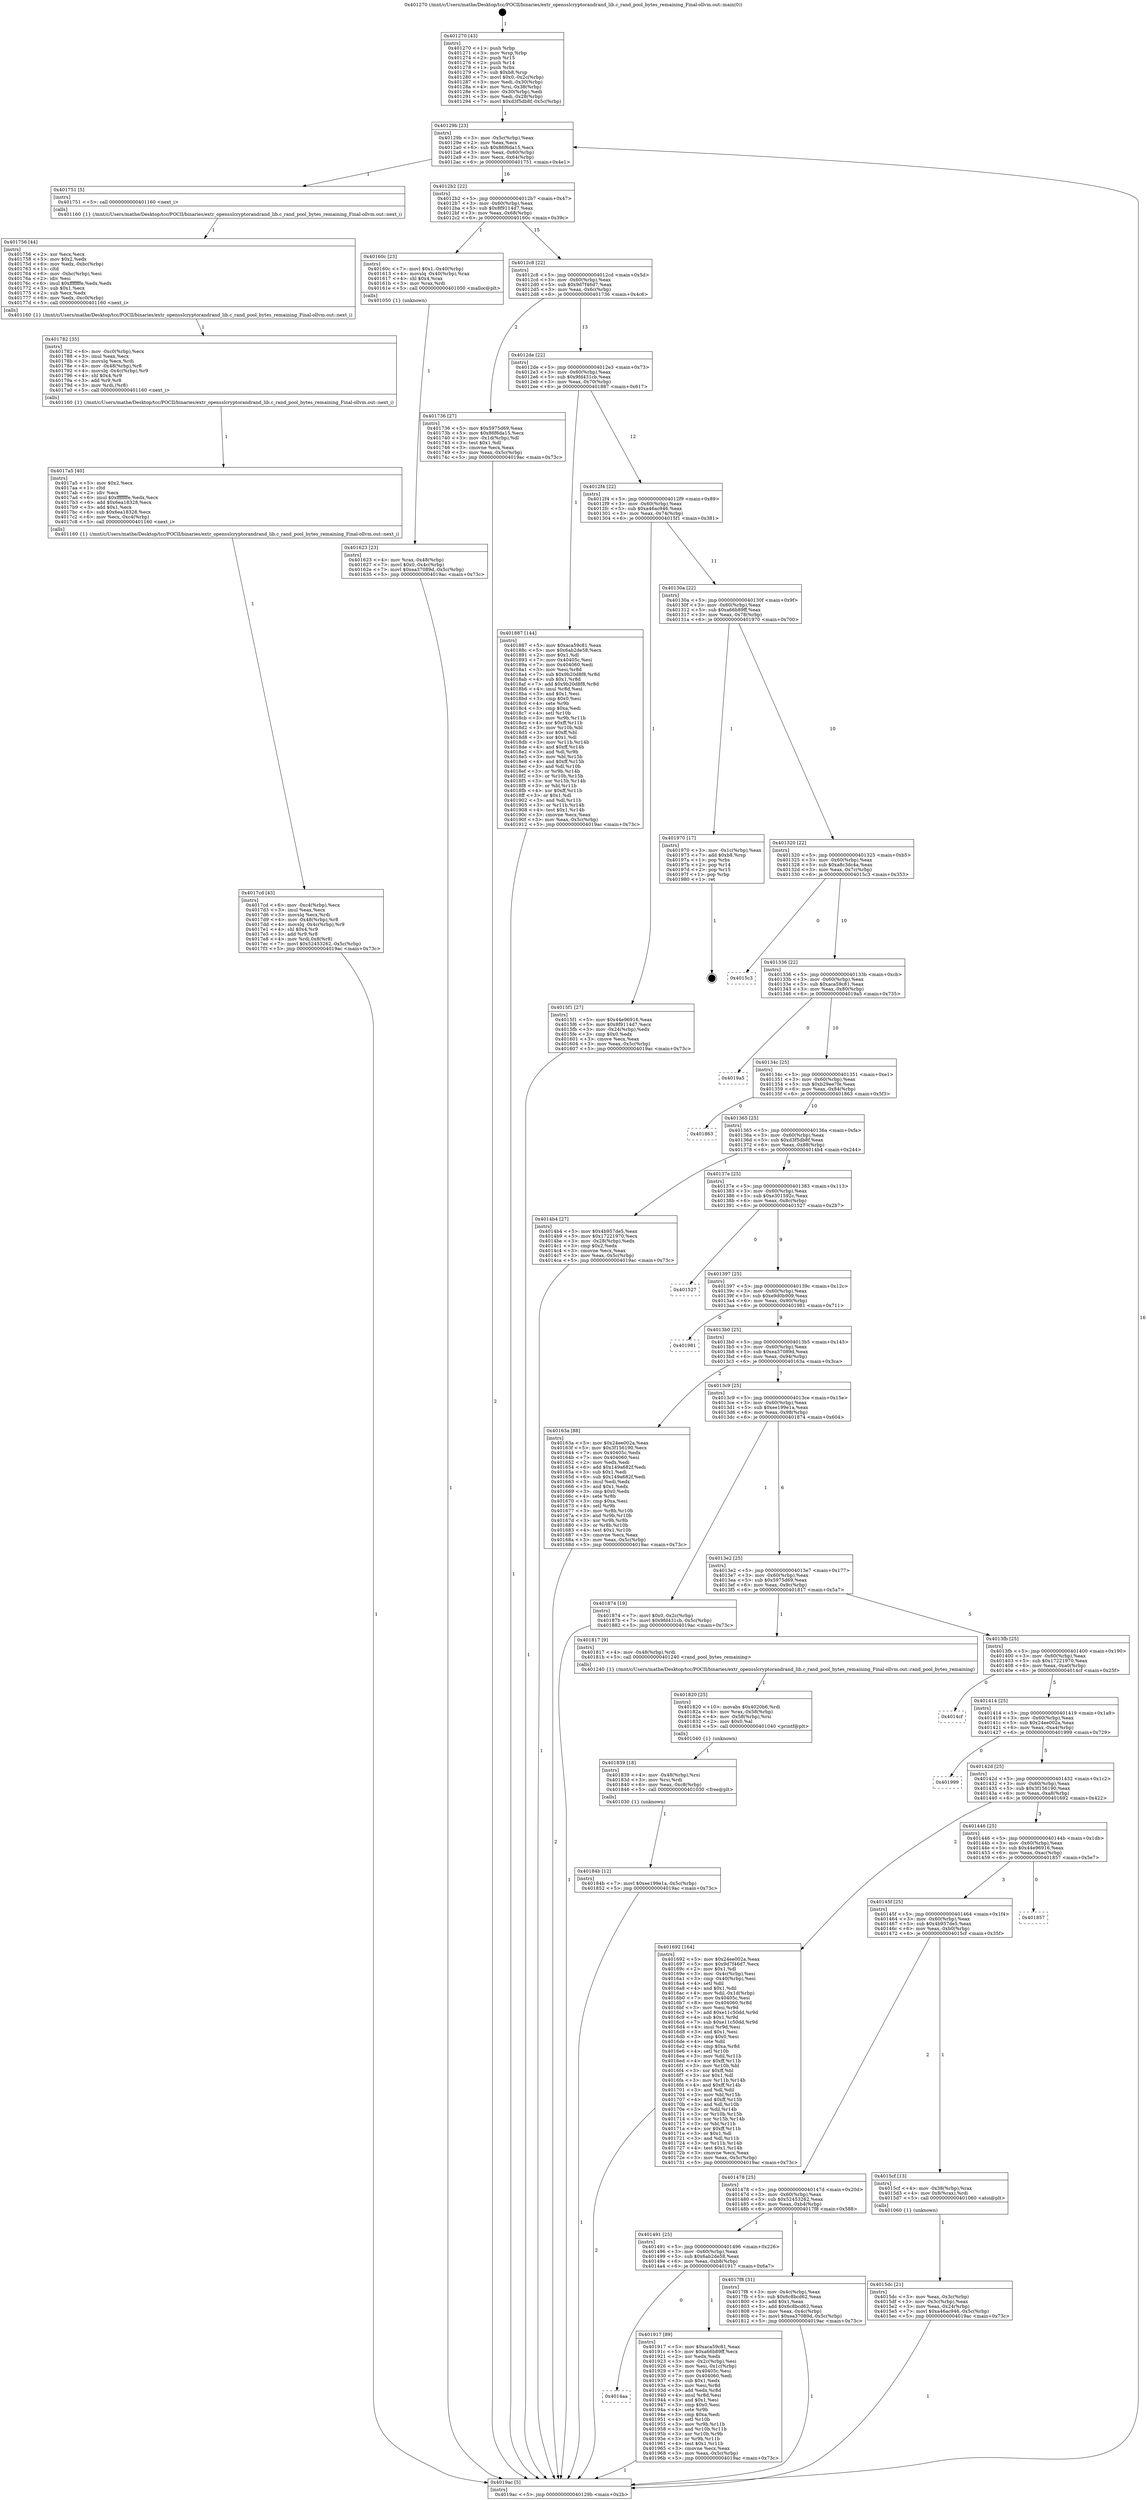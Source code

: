 digraph "0x401270" {
  label = "0x401270 (/mnt/c/Users/mathe/Desktop/tcc/POCII/binaries/extr_opensslcryptorandrand_lib.c_rand_pool_bytes_remaining_Final-ollvm.out::main(0))"
  labelloc = "t"
  node[shape=record]

  Entry [label="",width=0.3,height=0.3,shape=circle,fillcolor=black,style=filled]
  "0x40129b" [label="{
     0x40129b [23]\l
     | [instrs]\l
     &nbsp;&nbsp;0x40129b \<+3\>: mov -0x5c(%rbp),%eax\l
     &nbsp;&nbsp;0x40129e \<+2\>: mov %eax,%ecx\l
     &nbsp;&nbsp;0x4012a0 \<+6\>: sub $0x86f6da15,%ecx\l
     &nbsp;&nbsp;0x4012a6 \<+3\>: mov %eax,-0x60(%rbp)\l
     &nbsp;&nbsp;0x4012a9 \<+3\>: mov %ecx,-0x64(%rbp)\l
     &nbsp;&nbsp;0x4012ac \<+6\>: je 0000000000401751 \<main+0x4e1\>\l
  }"]
  "0x401751" [label="{
     0x401751 [5]\l
     | [instrs]\l
     &nbsp;&nbsp;0x401751 \<+5\>: call 0000000000401160 \<next_i\>\l
     | [calls]\l
     &nbsp;&nbsp;0x401160 \{1\} (/mnt/c/Users/mathe/Desktop/tcc/POCII/binaries/extr_opensslcryptorandrand_lib.c_rand_pool_bytes_remaining_Final-ollvm.out::next_i)\l
  }"]
  "0x4012b2" [label="{
     0x4012b2 [22]\l
     | [instrs]\l
     &nbsp;&nbsp;0x4012b2 \<+5\>: jmp 00000000004012b7 \<main+0x47\>\l
     &nbsp;&nbsp;0x4012b7 \<+3\>: mov -0x60(%rbp),%eax\l
     &nbsp;&nbsp;0x4012ba \<+5\>: sub $0x8f9114d7,%eax\l
     &nbsp;&nbsp;0x4012bf \<+3\>: mov %eax,-0x68(%rbp)\l
     &nbsp;&nbsp;0x4012c2 \<+6\>: je 000000000040160c \<main+0x39c\>\l
  }"]
  Exit [label="",width=0.3,height=0.3,shape=circle,fillcolor=black,style=filled,peripheries=2]
  "0x40160c" [label="{
     0x40160c [23]\l
     | [instrs]\l
     &nbsp;&nbsp;0x40160c \<+7\>: movl $0x1,-0x40(%rbp)\l
     &nbsp;&nbsp;0x401613 \<+4\>: movslq -0x40(%rbp),%rax\l
     &nbsp;&nbsp;0x401617 \<+4\>: shl $0x4,%rax\l
     &nbsp;&nbsp;0x40161b \<+3\>: mov %rax,%rdi\l
     &nbsp;&nbsp;0x40161e \<+5\>: call 0000000000401050 \<malloc@plt\>\l
     | [calls]\l
     &nbsp;&nbsp;0x401050 \{1\} (unknown)\l
  }"]
  "0x4012c8" [label="{
     0x4012c8 [22]\l
     | [instrs]\l
     &nbsp;&nbsp;0x4012c8 \<+5\>: jmp 00000000004012cd \<main+0x5d\>\l
     &nbsp;&nbsp;0x4012cd \<+3\>: mov -0x60(%rbp),%eax\l
     &nbsp;&nbsp;0x4012d0 \<+5\>: sub $0x9d7f46d7,%eax\l
     &nbsp;&nbsp;0x4012d5 \<+3\>: mov %eax,-0x6c(%rbp)\l
     &nbsp;&nbsp;0x4012d8 \<+6\>: je 0000000000401736 \<main+0x4c6\>\l
  }"]
  "0x4014aa" [label="{
     0x4014aa\l
  }", style=dashed]
  "0x401736" [label="{
     0x401736 [27]\l
     | [instrs]\l
     &nbsp;&nbsp;0x401736 \<+5\>: mov $0x5975d69,%eax\l
     &nbsp;&nbsp;0x40173b \<+5\>: mov $0x86f6da15,%ecx\l
     &nbsp;&nbsp;0x401740 \<+3\>: mov -0x1d(%rbp),%dl\l
     &nbsp;&nbsp;0x401743 \<+3\>: test $0x1,%dl\l
     &nbsp;&nbsp;0x401746 \<+3\>: cmovne %ecx,%eax\l
     &nbsp;&nbsp;0x401749 \<+3\>: mov %eax,-0x5c(%rbp)\l
     &nbsp;&nbsp;0x40174c \<+5\>: jmp 00000000004019ac \<main+0x73c\>\l
  }"]
  "0x4012de" [label="{
     0x4012de [22]\l
     | [instrs]\l
     &nbsp;&nbsp;0x4012de \<+5\>: jmp 00000000004012e3 \<main+0x73\>\l
     &nbsp;&nbsp;0x4012e3 \<+3\>: mov -0x60(%rbp),%eax\l
     &nbsp;&nbsp;0x4012e6 \<+5\>: sub $0x9fd431cb,%eax\l
     &nbsp;&nbsp;0x4012eb \<+3\>: mov %eax,-0x70(%rbp)\l
     &nbsp;&nbsp;0x4012ee \<+6\>: je 0000000000401887 \<main+0x617\>\l
  }"]
  "0x401917" [label="{
     0x401917 [89]\l
     | [instrs]\l
     &nbsp;&nbsp;0x401917 \<+5\>: mov $0xaca59c81,%eax\l
     &nbsp;&nbsp;0x40191c \<+5\>: mov $0xa66b89ff,%ecx\l
     &nbsp;&nbsp;0x401921 \<+2\>: xor %edx,%edx\l
     &nbsp;&nbsp;0x401923 \<+3\>: mov -0x2c(%rbp),%esi\l
     &nbsp;&nbsp;0x401926 \<+3\>: mov %esi,-0x1c(%rbp)\l
     &nbsp;&nbsp;0x401929 \<+7\>: mov 0x40405c,%esi\l
     &nbsp;&nbsp;0x401930 \<+7\>: mov 0x404060,%edi\l
     &nbsp;&nbsp;0x401937 \<+3\>: sub $0x1,%edx\l
     &nbsp;&nbsp;0x40193a \<+3\>: mov %esi,%r8d\l
     &nbsp;&nbsp;0x40193d \<+3\>: add %edx,%r8d\l
     &nbsp;&nbsp;0x401940 \<+4\>: imul %r8d,%esi\l
     &nbsp;&nbsp;0x401944 \<+3\>: and $0x1,%esi\l
     &nbsp;&nbsp;0x401947 \<+3\>: cmp $0x0,%esi\l
     &nbsp;&nbsp;0x40194a \<+4\>: sete %r9b\l
     &nbsp;&nbsp;0x40194e \<+3\>: cmp $0xa,%edi\l
     &nbsp;&nbsp;0x401951 \<+4\>: setl %r10b\l
     &nbsp;&nbsp;0x401955 \<+3\>: mov %r9b,%r11b\l
     &nbsp;&nbsp;0x401958 \<+3\>: and %r10b,%r11b\l
     &nbsp;&nbsp;0x40195b \<+3\>: xor %r10b,%r9b\l
     &nbsp;&nbsp;0x40195e \<+3\>: or %r9b,%r11b\l
     &nbsp;&nbsp;0x401961 \<+4\>: test $0x1,%r11b\l
     &nbsp;&nbsp;0x401965 \<+3\>: cmovne %ecx,%eax\l
     &nbsp;&nbsp;0x401968 \<+3\>: mov %eax,-0x5c(%rbp)\l
     &nbsp;&nbsp;0x40196b \<+5\>: jmp 00000000004019ac \<main+0x73c\>\l
  }"]
  "0x401887" [label="{
     0x401887 [144]\l
     | [instrs]\l
     &nbsp;&nbsp;0x401887 \<+5\>: mov $0xaca59c81,%eax\l
     &nbsp;&nbsp;0x40188c \<+5\>: mov $0x6ab2de58,%ecx\l
     &nbsp;&nbsp;0x401891 \<+2\>: mov $0x1,%dl\l
     &nbsp;&nbsp;0x401893 \<+7\>: mov 0x40405c,%esi\l
     &nbsp;&nbsp;0x40189a \<+7\>: mov 0x404060,%edi\l
     &nbsp;&nbsp;0x4018a1 \<+3\>: mov %esi,%r8d\l
     &nbsp;&nbsp;0x4018a4 \<+7\>: sub $0x9b20d8f8,%r8d\l
     &nbsp;&nbsp;0x4018ab \<+4\>: sub $0x1,%r8d\l
     &nbsp;&nbsp;0x4018af \<+7\>: add $0x9b20d8f8,%r8d\l
     &nbsp;&nbsp;0x4018b6 \<+4\>: imul %r8d,%esi\l
     &nbsp;&nbsp;0x4018ba \<+3\>: and $0x1,%esi\l
     &nbsp;&nbsp;0x4018bd \<+3\>: cmp $0x0,%esi\l
     &nbsp;&nbsp;0x4018c0 \<+4\>: sete %r9b\l
     &nbsp;&nbsp;0x4018c4 \<+3\>: cmp $0xa,%edi\l
     &nbsp;&nbsp;0x4018c7 \<+4\>: setl %r10b\l
     &nbsp;&nbsp;0x4018cb \<+3\>: mov %r9b,%r11b\l
     &nbsp;&nbsp;0x4018ce \<+4\>: xor $0xff,%r11b\l
     &nbsp;&nbsp;0x4018d2 \<+3\>: mov %r10b,%bl\l
     &nbsp;&nbsp;0x4018d5 \<+3\>: xor $0xff,%bl\l
     &nbsp;&nbsp;0x4018d8 \<+3\>: xor $0x1,%dl\l
     &nbsp;&nbsp;0x4018db \<+3\>: mov %r11b,%r14b\l
     &nbsp;&nbsp;0x4018de \<+4\>: and $0xff,%r14b\l
     &nbsp;&nbsp;0x4018e2 \<+3\>: and %dl,%r9b\l
     &nbsp;&nbsp;0x4018e5 \<+3\>: mov %bl,%r15b\l
     &nbsp;&nbsp;0x4018e8 \<+4\>: and $0xff,%r15b\l
     &nbsp;&nbsp;0x4018ec \<+3\>: and %dl,%r10b\l
     &nbsp;&nbsp;0x4018ef \<+3\>: or %r9b,%r14b\l
     &nbsp;&nbsp;0x4018f2 \<+3\>: or %r10b,%r15b\l
     &nbsp;&nbsp;0x4018f5 \<+3\>: xor %r15b,%r14b\l
     &nbsp;&nbsp;0x4018f8 \<+3\>: or %bl,%r11b\l
     &nbsp;&nbsp;0x4018fb \<+4\>: xor $0xff,%r11b\l
     &nbsp;&nbsp;0x4018ff \<+3\>: or $0x1,%dl\l
     &nbsp;&nbsp;0x401902 \<+3\>: and %dl,%r11b\l
     &nbsp;&nbsp;0x401905 \<+3\>: or %r11b,%r14b\l
     &nbsp;&nbsp;0x401908 \<+4\>: test $0x1,%r14b\l
     &nbsp;&nbsp;0x40190c \<+3\>: cmovne %ecx,%eax\l
     &nbsp;&nbsp;0x40190f \<+3\>: mov %eax,-0x5c(%rbp)\l
     &nbsp;&nbsp;0x401912 \<+5\>: jmp 00000000004019ac \<main+0x73c\>\l
  }"]
  "0x4012f4" [label="{
     0x4012f4 [22]\l
     | [instrs]\l
     &nbsp;&nbsp;0x4012f4 \<+5\>: jmp 00000000004012f9 \<main+0x89\>\l
     &nbsp;&nbsp;0x4012f9 \<+3\>: mov -0x60(%rbp),%eax\l
     &nbsp;&nbsp;0x4012fc \<+5\>: sub $0xa46ac946,%eax\l
     &nbsp;&nbsp;0x401301 \<+3\>: mov %eax,-0x74(%rbp)\l
     &nbsp;&nbsp;0x401304 \<+6\>: je 00000000004015f1 \<main+0x381\>\l
  }"]
  "0x40184b" [label="{
     0x40184b [12]\l
     | [instrs]\l
     &nbsp;&nbsp;0x40184b \<+7\>: movl $0xee199e1a,-0x5c(%rbp)\l
     &nbsp;&nbsp;0x401852 \<+5\>: jmp 00000000004019ac \<main+0x73c\>\l
  }"]
  "0x4015f1" [label="{
     0x4015f1 [27]\l
     | [instrs]\l
     &nbsp;&nbsp;0x4015f1 \<+5\>: mov $0x44e96916,%eax\l
     &nbsp;&nbsp;0x4015f6 \<+5\>: mov $0x8f9114d7,%ecx\l
     &nbsp;&nbsp;0x4015fb \<+3\>: mov -0x24(%rbp),%edx\l
     &nbsp;&nbsp;0x4015fe \<+3\>: cmp $0x0,%edx\l
     &nbsp;&nbsp;0x401601 \<+3\>: cmove %ecx,%eax\l
     &nbsp;&nbsp;0x401604 \<+3\>: mov %eax,-0x5c(%rbp)\l
     &nbsp;&nbsp;0x401607 \<+5\>: jmp 00000000004019ac \<main+0x73c\>\l
  }"]
  "0x40130a" [label="{
     0x40130a [22]\l
     | [instrs]\l
     &nbsp;&nbsp;0x40130a \<+5\>: jmp 000000000040130f \<main+0x9f\>\l
     &nbsp;&nbsp;0x40130f \<+3\>: mov -0x60(%rbp),%eax\l
     &nbsp;&nbsp;0x401312 \<+5\>: sub $0xa66b89ff,%eax\l
     &nbsp;&nbsp;0x401317 \<+3\>: mov %eax,-0x78(%rbp)\l
     &nbsp;&nbsp;0x40131a \<+6\>: je 0000000000401970 \<main+0x700\>\l
  }"]
  "0x401839" [label="{
     0x401839 [18]\l
     | [instrs]\l
     &nbsp;&nbsp;0x401839 \<+4\>: mov -0x48(%rbp),%rsi\l
     &nbsp;&nbsp;0x40183d \<+3\>: mov %rsi,%rdi\l
     &nbsp;&nbsp;0x401840 \<+6\>: mov %eax,-0xc8(%rbp)\l
     &nbsp;&nbsp;0x401846 \<+5\>: call 0000000000401030 \<free@plt\>\l
     | [calls]\l
     &nbsp;&nbsp;0x401030 \{1\} (unknown)\l
  }"]
  "0x401970" [label="{
     0x401970 [17]\l
     | [instrs]\l
     &nbsp;&nbsp;0x401970 \<+3\>: mov -0x1c(%rbp),%eax\l
     &nbsp;&nbsp;0x401973 \<+7\>: add $0xb8,%rsp\l
     &nbsp;&nbsp;0x40197a \<+1\>: pop %rbx\l
     &nbsp;&nbsp;0x40197b \<+2\>: pop %r14\l
     &nbsp;&nbsp;0x40197d \<+2\>: pop %r15\l
     &nbsp;&nbsp;0x40197f \<+1\>: pop %rbp\l
     &nbsp;&nbsp;0x401980 \<+1\>: ret\l
  }"]
  "0x401320" [label="{
     0x401320 [22]\l
     | [instrs]\l
     &nbsp;&nbsp;0x401320 \<+5\>: jmp 0000000000401325 \<main+0xb5\>\l
     &nbsp;&nbsp;0x401325 \<+3\>: mov -0x60(%rbp),%eax\l
     &nbsp;&nbsp;0x401328 \<+5\>: sub $0xa8c3dc4a,%eax\l
     &nbsp;&nbsp;0x40132d \<+3\>: mov %eax,-0x7c(%rbp)\l
     &nbsp;&nbsp;0x401330 \<+6\>: je 00000000004015c3 \<main+0x353\>\l
  }"]
  "0x401820" [label="{
     0x401820 [25]\l
     | [instrs]\l
     &nbsp;&nbsp;0x401820 \<+10\>: movabs $0x4020b6,%rdi\l
     &nbsp;&nbsp;0x40182a \<+4\>: mov %rax,-0x58(%rbp)\l
     &nbsp;&nbsp;0x40182e \<+4\>: mov -0x58(%rbp),%rsi\l
     &nbsp;&nbsp;0x401832 \<+2\>: mov $0x0,%al\l
     &nbsp;&nbsp;0x401834 \<+5\>: call 0000000000401040 \<printf@plt\>\l
     | [calls]\l
     &nbsp;&nbsp;0x401040 \{1\} (unknown)\l
  }"]
  "0x4015c3" [label="{
     0x4015c3\l
  }", style=dashed]
  "0x401336" [label="{
     0x401336 [22]\l
     | [instrs]\l
     &nbsp;&nbsp;0x401336 \<+5\>: jmp 000000000040133b \<main+0xcb\>\l
     &nbsp;&nbsp;0x40133b \<+3\>: mov -0x60(%rbp),%eax\l
     &nbsp;&nbsp;0x40133e \<+5\>: sub $0xaca59c81,%eax\l
     &nbsp;&nbsp;0x401343 \<+3\>: mov %eax,-0x80(%rbp)\l
     &nbsp;&nbsp;0x401346 \<+6\>: je 00000000004019a5 \<main+0x735\>\l
  }"]
  "0x401491" [label="{
     0x401491 [25]\l
     | [instrs]\l
     &nbsp;&nbsp;0x401491 \<+5\>: jmp 0000000000401496 \<main+0x226\>\l
     &nbsp;&nbsp;0x401496 \<+3\>: mov -0x60(%rbp),%eax\l
     &nbsp;&nbsp;0x401499 \<+5\>: sub $0x6ab2de58,%eax\l
     &nbsp;&nbsp;0x40149e \<+6\>: mov %eax,-0xb8(%rbp)\l
     &nbsp;&nbsp;0x4014a4 \<+6\>: je 0000000000401917 \<main+0x6a7\>\l
  }"]
  "0x4019a5" [label="{
     0x4019a5\l
  }", style=dashed]
  "0x40134c" [label="{
     0x40134c [25]\l
     | [instrs]\l
     &nbsp;&nbsp;0x40134c \<+5\>: jmp 0000000000401351 \<main+0xe1\>\l
     &nbsp;&nbsp;0x401351 \<+3\>: mov -0x60(%rbp),%eax\l
     &nbsp;&nbsp;0x401354 \<+5\>: sub $0xb29ee7fe,%eax\l
     &nbsp;&nbsp;0x401359 \<+6\>: mov %eax,-0x84(%rbp)\l
     &nbsp;&nbsp;0x40135f \<+6\>: je 0000000000401863 \<main+0x5f3\>\l
  }"]
  "0x4017f8" [label="{
     0x4017f8 [31]\l
     | [instrs]\l
     &nbsp;&nbsp;0x4017f8 \<+3\>: mov -0x4c(%rbp),%eax\l
     &nbsp;&nbsp;0x4017fb \<+5\>: sub $0x6c8bcd62,%eax\l
     &nbsp;&nbsp;0x401800 \<+3\>: add $0x1,%eax\l
     &nbsp;&nbsp;0x401803 \<+5\>: add $0x6c8bcd62,%eax\l
     &nbsp;&nbsp;0x401808 \<+3\>: mov %eax,-0x4c(%rbp)\l
     &nbsp;&nbsp;0x40180b \<+7\>: movl $0xea37089d,-0x5c(%rbp)\l
     &nbsp;&nbsp;0x401812 \<+5\>: jmp 00000000004019ac \<main+0x73c\>\l
  }"]
  "0x401863" [label="{
     0x401863\l
  }", style=dashed]
  "0x401365" [label="{
     0x401365 [25]\l
     | [instrs]\l
     &nbsp;&nbsp;0x401365 \<+5\>: jmp 000000000040136a \<main+0xfa\>\l
     &nbsp;&nbsp;0x40136a \<+3\>: mov -0x60(%rbp),%eax\l
     &nbsp;&nbsp;0x40136d \<+5\>: sub $0xd3f5db8f,%eax\l
     &nbsp;&nbsp;0x401372 \<+6\>: mov %eax,-0x88(%rbp)\l
     &nbsp;&nbsp;0x401378 \<+6\>: je 00000000004014b4 \<main+0x244\>\l
  }"]
  "0x4017cd" [label="{
     0x4017cd [43]\l
     | [instrs]\l
     &nbsp;&nbsp;0x4017cd \<+6\>: mov -0xc4(%rbp),%ecx\l
     &nbsp;&nbsp;0x4017d3 \<+3\>: imul %eax,%ecx\l
     &nbsp;&nbsp;0x4017d6 \<+3\>: movslq %ecx,%rdi\l
     &nbsp;&nbsp;0x4017d9 \<+4\>: mov -0x48(%rbp),%r8\l
     &nbsp;&nbsp;0x4017dd \<+4\>: movslq -0x4c(%rbp),%r9\l
     &nbsp;&nbsp;0x4017e1 \<+4\>: shl $0x4,%r9\l
     &nbsp;&nbsp;0x4017e5 \<+3\>: add %r9,%r8\l
     &nbsp;&nbsp;0x4017e8 \<+4\>: mov %rdi,0x8(%r8)\l
     &nbsp;&nbsp;0x4017ec \<+7\>: movl $0x52453262,-0x5c(%rbp)\l
     &nbsp;&nbsp;0x4017f3 \<+5\>: jmp 00000000004019ac \<main+0x73c\>\l
  }"]
  "0x4014b4" [label="{
     0x4014b4 [27]\l
     | [instrs]\l
     &nbsp;&nbsp;0x4014b4 \<+5\>: mov $0x4b957de5,%eax\l
     &nbsp;&nbsp;0x4014b9 \<+5\>: mov $0x17221970,%ecx\l
     &nbsp;&nbsp;0x4014be \<+3\>: mov -0x28(%rbp),%edx\l
     &nbsp;&nbsp;0x4014c1 \<+3\>: cmp $0x2,%edx\l
     &nbsp;&nbsp;0x4014c4 \<+3\>: cmovne %ecx,%eax\l
     &nbsp;&nbsp;0x4014c7 \<+3\>: mov %eax,-0x5c(%rbp)\l
     &nbsp;&nbsp;0x4014ca \<+5\>: jmp 00000000004019ac \<main+0x73c\>\l
  }"]
  "0x40137e" [label="{
     0x40137e [25]\l
     | [instrs]\l
     &nbsp;&nbsp;0x40137e \<+5\>: jmp 0000000000401383 \<main+0x113\>\l
     &nbsp;&nbsp;0x401383 \<+3\>: mov -0x60(%rbp),%eax\l
     &nbsp;&nbsp;0x401386 \<+5\>: sub $0xe301592c,%eax\l
     &nbsp;&nbsp;0x40138b \<+6\>: mov %eax,-0x8c(%rbp)\l
     &nbsp;&nbsp;0x401391 \<+6\>: je 0000000000401527 \<main+0x2b7\>\l
  }"]
  "0x4019ac" [label="{
     0x4019ac [5]\l
     | [instrs]\l
     &nbsp;&nbsp;0x4019ac \<+5\>: jmp 000000000040129b \<main+0x2b\>\l
  }"]
  "0x401270" [label="{
     0x401270 [43]\l
     | [instrs]\l
     &nbsp;&nbsp;0x401270 \<+1\>: push %rbp\l
     &nbsp;&nbsp;0x401271 \<+3\>: mov %rsp,%rbp\l
     &nbsp;&nbsp;0x401274 \<+2\>: push %r15\l
     &nbsp;&nbsp;0x401276 \<+2\>: push %r14\l
     &nbsp;&nbsp;0x401278 \<+1\>: push %rbx\l
     &nbsp;&nbsp;0x401279 \<+7\>: sub $0xb8,%rsp\l
     &nbsp;&nbsp;0x401280 \<+7\>: movl $0x0,-0x2c(%rbp)\l
     &nbsp;&nbsp;0x401287 \<+3\>: mov %edi,-0x30(%rbp)\l
     &nbsp;&nbsp;0x40128a \<+4\>: mov %rsi,-0x38(%rbp)\l
     &nbsp;&nbsp;0x40128e \<+3\>: mov -0x30(%rbp),%edi\l
     &nbsp;&nbsp;0x401291 \<+3\>: mov %edi,-0x28(%rbp)\l
     &nbsp;&nbsp;0x401294 \<+7\>: movl $0xd3f5db8f,-0x5c(%rbp)\l
  }"]
  "0x4017a5" [label="{
     0x4017a5 [40]\l
     | [instrs]\l
     &nbsp;&nbsp;0x4017a5 \<+5\>: mov $0x2,%ecx\l
     &nbsp;&nbsp;0x4017aa \<+1\>: cltd\l
     &nbsp;&nbsp;0x4017ab \<+2\>: idiv %ecx\l
     &nbsp;&nbsp;0x4017ad \<+6\>: imul $0xfffffffe,%edx,%ecx\l
     &nbsp;&nbsp;0x4017b3 \<+6\>: add $0x6ea18328,%ecx\l
     &nbsp;&nbsp;0x4017b9 \<+3\>: add $0x1,%ecx\l
     &nbsp;&nbsp;0x4017bc \<+6\>: sub $0x6ea18328,%ecx\l
     &nbsp;&nbsp;0x4017c2 \<+6\>: mov %ecx,-0xc4(%rbp)\l
     &nbsp;&nbsp;0x4017c8 \<+5\>: call 0000000000401160 \<next_i\>\l
     | [calls]\l
     &nbsp;&nbsp;0x401160 \{1\} (/mnt/c/Users/mathe/Desktop/tcc/POCII/binaries/extr_opensslcryptorandrand_lib.c_rand_pool_bytes_remaining_Final-ollvm.out::next_i)\l
  }"]
  "0x401527" [label="{
     0x401527\l
  }", style=dashed]
  "0x401397" [label="{
     0x401397 [25]\l
     | [instrs]\l
     &nbsp;&nbsp;0x401397 \<+5\>: jmp 000000000040139c \<main+0x12c\>\l
     &nbsp;&nbsp;0x40139c \<+3\>: mov -0x60(%rbp),%eax\l
     &nbsp;&nbsp;0x40139f \<+5\>: sub $0xe9d0b909,%eax\l
     &nbsp;&nbsp;0x4013a4 \<+6\>: mov %eax,-0x90(%rbp)\l
     &nbsp;&nbsp;0x4013aa \<+6\>: je 0000000000401981 \<main+0x711\>\l
  }"]
  "0x401782" [label="{
     0x401782 [35]\l
     | [instrs]\l
     &nbsp;&nbsp;0x401782 \<+6\>: mov -0xc0(%rbp),%ecx\l
     &nbsp;&nbsp;0x401788 \<+3\>: imul %eax,%ecx\l
     &nbsp;&nbsp;0x40178b \<+3\>: movslq %ecx,%rdi\l
     &nbsp;&nbsp;0x40178e \<+4\>: mov -0x48(%rbp),%r8\l
     &nbsp;&nbsp;0x401792 \<+4\>: movslq -0x4c(%rbp),%r9\l
     &nbsp;&nbsp;0x401796 \<+4\>: shl $0x4,%r9\l
     &nbsp;&nbsp;0x40179a \<+3\>: add %r9,%r8\l
     &nbsp;&nbsp;0x40179d \<+3\>: mov %rdi,(%r8)\l
     &nbsp;&nbsp;0x4017a0 \<+5\>: call 0000000000401160 \<next_i\>\l
     | [calls]\l
     &nbsp;&nbsp;0x401160 \{1\} (/mnt/c/Users/mathe/Desktop/tcc/POCII/binaries/extr_opensslcryptorandrand_lib.c_rand_pool_bytes_remaining_Final-ollvm.out::next_i)\l
  }"]
  "0x401981" [label="{
     0x401981\l
  }", style=dashed]
  "0x4013b0" [label="{
     0x4013b0 [25]\l
     | [instrs]\l
     &nbsp;&nbsp;0x4013b0 \<+5\>: jmp 00000000004013b5 \<main+0x145\>\l
     &nbsp;&nbsp;0x4013b5 \<+3\>: mov -0x60(%rbp),%eax\l
     &nbsp;&nbsp;0x4013b8 \<+5\>: sub $0xea37089d,%eax\l
     &nbsp;&nbsp;0x4013bd \<+6\>: mov %eax,-0x94(%rbp)\l
     &nbsp;&nbsp;0x4013c3 \<+6\>: je 000000000040163a \<main+0x3ca\>\l
  }"]
  "0x401756" [label="{
     0x401756 [44]\l
     | [instrs]\l
     &nbsp;&nbsp;0x401756 \<+2\>: xor %ecx,%ecx\l
     &nbsp;&nbsp;0x401758 \<+5\>: mov $0x2,%edx\l
     &nbsp;&nbsp;0x40175d \<+6\>: mov %edx,-0xbc(%rbp)\l
     &nbsp;&nbsp;0x401763 \<+1\>: cltd\l
     &nbsp;&nbsp;0x401764 \<+6\>: mov -0xbc(%rbp),%esi\l
     &nbsp;&nbsp;0x40176a \<+2\>: idiv %esi\l
     &nbsp;&nbsp;0x40176c \<+6\>: imul $0xfffffffe,%edx,%edx\l
     &nbsp;&nbsp;0x401772 \<+3\>: sub $0x1,%ecx\l
     &nbsp;&nbsp;0x401775 \<+2\>: sub %ecx,%edx\l
     &nbsp;&nbsp;0x401777 \<+6\>: mov %edx,-0xc0(%rbp)\l
     &nbsp;&nbsp;0x40177d \<+5\>: call 0000000000401160 \<next_i\>\l
     | [calls]\l
     &nbsp;&nbsp;0x401160 \{1\} (/mnt/c/Users/mathe/Desktop/tcc/POCII/binaries/extr_opensslcryptorandrand_lib.c_rand_pool_bytes_remaining_Final-ollvm.out::next_i)\l
  }"]
  "0x40163a" [label="{
     0x40163a [88]\l
     | [instrs]\l
     &nbsp;&nbsp;0x40163a \<+5\>: mov $0x24ee002a,%eax\l
     &nbsp;&nbsp;0x40163f \<+5\>: mov $0x3f156190,%ecx\l
     &nbsp;&nbsp;0x401644 \<+7\>: mov 0x40405c,%edx\l
     &nbsp;&nbsp;0x40164b \<+7\>: mov 0x404060,%esi\l
     &nbsp;&nbsp;0x401652 \<+2\>: mov %edx,%edi\l
     &nbsp;&nbsp;0x401654 \<+6\>: add $0x149a682f,%edi\l
     &nbsp;&nbsp;0x40165a \<+3\>: sub $0x1,%edi\l
     &nbsp;&nbsp;0x40165d \<+6\>: sub $0x149a682f,%edi\l
     &nbsp;&nbsp;0x401663 \<+3\>: imul %edi,%edx\l
     &nbsp;&nbsp;0x401666 \<+3\>: and $0x1,%edx\l
     &nbsp;&nbsp;0x401669 \<+3\>: cmp $0x0,%edx\l
     &nbsp;&nbsp;0x40166c \<+4\>: sete %r8b\l
     &nbsp;&nbsp;0x401670 \<+3\>: cmp $0xa,%esi\l
     &nbsp;&nbsp;0x401673 \<+4\>: setl %r9b\l
     &nbsp;&nbsp;0x401677 \<+3\>: mov %r8b,%r10b\l
     &nbsp;&nbsp;0x40167a \<+3\>: and %r9b,%r10b\l
     &nbsp;&nbsp;0x40167d \<+3\>: xor %r9b,%r8b\l
     &nbsp;&nbsp;0x401680 \<+3\>: or %r8b,%r10b\l
     &nbsp;&nbsp;0x401683 \<+4\>: test $0x1,%r10b\l
     &nbsp;&nbsp;0x401687 \<+3\>: cmovne %ecx,%eax\l
     &nbsp;&nbsp;0x40168a \<+3\>: mov %eax,-0x5c(%rbp)\l
     &nbsp;&nbsp;0x40168d \<+5\>: jmp 00000000004019ac \<main+0x73c\>\l
  }"]
  "0x4013c9" [label="{
     0x4013c9 [25]\l
     | [instrs]\l
     &nbsp;&nbsp;0x4013c9 \<+5\>: jmp 00000000004013ce \<main+0x15e\>\l
     &nbsp;&nbsp;0x4013ce \<+3\>: mov -0x60(%rbp),%eax\l
     &nbsp;&nbsp;0x4013d1 \<+5\>: sub $0xee199e1a,%eax\l
     &nbsp;&nbsp;0x4013d6 \<+6\>: mov %eax,-0x98(%rbp)\l
     &nbsp;&nbsp;0x4013dc \<+6\>: je 0000000000401874 \<main+0x604\>\l
  }"]
  "0x401623" [label="{
     0x401623 [23]\l
     | [instrs]\l
     &nbsp;&nbsp;0x401623 \<+4\>: mov %rax,-0x48(%rbp)\l
     &nbsp;&nbsp;0x401627 \<+7\>: movl $0x0,-0x4c(%rbp)\l
     &nbsp;&nbsp;0x40162e \<+7\>: movl $0xea37089d,-0x5c(%rbp)\l
     &nbsp;&nbsp;0x401635 \<+5\>: jmp 00000000004019ac \<main+0x73c\>\l
  }"]
  "0x401874" [label="{
     0x401874 [19]\l
     | [instrs]\l
     &nbsp;&nbsp;0x401874 \<+7\>: movl $0x0,-0x2c(%rbp)\l
     &nbsp;&nbsp;0x40187b \<+7\>: movl $0x9fd431cb,-0x5c(%rbp)\l
     &nbsp;&nbsp;0x401882 \<+5\>: jmp 00000000004019ac \<main+0x73c\>\l
  }"]
  "0x4013e2" [label="{
     0x4013e2 [25]\l
     | [instrs]\l
     &nbsp;&nbsp;0x4013e2 \<+5\>: jmp 00000000004013e7 \<main+0x177\>\l
     &nbsp;&nbsp;0x4013e7 \<+3\>: mov -0x60(%rbp),%eax\l
     &nbsp;&nbsp;0x4013ea \<+5\>: sub $0x5975d69,%eax\l
     &nbsp;&nbsp;0x4013ef \<+6\>: mov %eax,-0x9c(%rbp)\l
     &nbsp;&nbsp;0x4013f5 \<+6\>: je 0000000000401817 \<main+0x5a7\>\l
  }"]
  "0x4015dc" [label="{
     0x4015dc [21]\l
     | [instrs]\l
     &nbsp;&nbsp;0x4015dc \<+3\>: mov %eax,-0x3c(%rbp)\l
     &nbsp;&nbsp;0x4015df \<+3\>: mov -0x3c(%rbp),%eax\l
     &nbsp;&nbsp;0x4015e2 \<+3\>: mov %eax,-0x24(%rbp)\l
     &nbsp;&nbsp;0x4015e5 \<+7\>: movl $0xa46ac946,-0x5c(%rbp)\l
     &nbsp;&nbsp;0x4015ec \<+5\>: jmp 00000000004019ac \<main+0x73c\>\l
  }"]
  "0x401817" [label="{
     0x401817 [9]\l
     | [instrs]\l
     &nbsp;&nbsp;0x401817 \<+4\>: mov -0x48(%rbp),%rdi\l
     &nbsp;&nbsp;0x40181b \<+5\>: call 0000000000401240 \<rand_pool_bytes_remaining\>\l
     | [calls]\l
     &nbsp;&nbsp;0x401240 \{1\} (/mnt/c/Users/mathe/Desktop/tcc/POCII/binaries/extr_opensslcryptorandrand_lib.c_rand_pool_bytes_remaining_Final-ollvm.out::rand_pool_bytes_remaining)\l
  }"]
  "0x4013fb" [label="{
     0x4013fb [25]\l
     | [instrs]\l
     &nbsp;&nbsp;0x4013fb \<+5\>: jmp 0000000000401400 \<main+0x190\>\l
     &nbsp;&nbsp;0x401400 \<+3\>: mov -0x60(%rbp),%eax\l
     &nbsp;&nbsp;0x401403 \<+5\>: sub $0x17221970,%eax\l
     &nbsp;&nbsp;0x401408 \<+6\>: mov %eax,-0xa0(%rbp)\l
     &nbsp;&nbsp;0x40140e \<+6\>: je 00000000004014cf \<main+0x25f\>\l
  }"]
  "0x401478" [label="{
     0x401478 [25]\l
     | [instrs]\l
     &nbsp;&nbsp;0x401478 \<+5\>: jmp 000000000040147d \<main+0x20d\>\l
     &nbsp;&nbsp;0x40147d \<+3\>: mov -0x60(%rbp),%eax\l
     &nbsp;&nbsp;0x401480 \<+5\>: sub $0x52453262,%eax\l
     &nbsp;&nbsp;0x401485 \<+6\>: mov %eax,-0xb4(%rbp)\l
     &nbsp;&nbsp;0x40148b \<+6\>: je 00000000004017f8 \<main+0x588\>\l
  }"]
  "0x4014cf" [label="{
     0x4014cf\l
  }", style=dashed]
  "0x401414" [label="{
     0x401414 [25]\l
     | [instrs]\l
     &nbsp;&nbsp;0x401414 \<+5\>: jmp 0000000000401419 \<main+0x1a9\>\l
     &nbsp;&nbsp;0x401419 \<+3\>: mov -0x60(%rbp),%eax\l
     &nbsp;&nbsp;0x40141c \<+5\>: sub $0x24ee002a,%eax\l
     &nbsp;&nbsp;0x401421 \<+6\>: mov %eax,-0xa4(%rbp)\l
     &nbsp;&nbsp;0x401427 \<+6\>: je 0000000000401999 \<main+0x729\>\l
  }"]
  "0x4015cf" [label="{
     0x4015cf [13]\l
     | [instrs]\l
     &nbsp;&nbsp;0x4015cf \<+4\>: mov -0x38(%rbp),%rax\l
     &nbsp;&nbsp;0x4015d3 \<+4\>: mov 0x8(%rax),%rdi\l
     &nbsp;&nbsp;0x4015d7 \<+5\>: call 0000000000401060 \<atoi@plt\>\l
     | [calls]\l
     &nbsp;&nbsp;0x401060 \{1\} (unknown)\l
  }"]
  "0x401999" [label="{
     0x401999\l
  }", style=dashed]
  "0x40142d" [label="{
     0x40142d [25]\l
     | [instrs]\l
     &nbsp;&nbsp;0x40142d \<+5\>: jmp 0000000000401432 \<main+0x1c2\>\l
     &nbsp;&nbsp;0x401432 \<+3\>: mov -0x60(%rbp),%eax\l
     &nbsp;&nbsp;0x401435 \<+5\>: sub $0x3f156190,%eax\l
     &nbsp;&nbsp;0x40143a \<+6\>: mov %eax,-0xa8(%rbp)\l
     &nbsp;&nbsp;0x401440 \<+6\>: je 0000000000401692 \<main+0x422\>\l
  }"]
  "0x40145f" [label="{
     0x40145f [25]\l
     | [instrs]\l
     &nbsp;&nbsp;0x40145f \<+5\>: jmp 0000000000401464 \<main+0x1f4\>\l
     &nbsp;&nbsp;0x401464 \<+3\>: mov -0x60(%rbp),%eax\l
     &nbsp;&nbsp;0x401467 \<+5\>: sub $0x4b957de5,%eax\l
     &nbsp;&nbsp;0x40146c \<+6\>: mov %eax,-0xb0(%rbp)\l
     &nbsp;&nbsp;0x401472 \<+6\>: je 00000000004015cf \<main+0x35f\>\l
  }"]
  "0x401692" [label="{
     0x401692 [164]\l
     | [instrs]\l
     &nbsp;&nbsp;0x401692 \<+5\>: mov $0x24ee002a,%eax\l
     &nbsp;&nbsp;0x401697 \<+5\>: mov $0x9d7f46d7,%ecx\l
     &nbsp;&nbsp;0x40169c \<+2\>: mov $0x1,%dl\l
     &nbsp;&nbsp;0x40169e \<+3\>: mov -0x4c(%rbp),%esi\l
     &nbsp;&nbsp;0x4016a1 \<+3\>: cmp -0x40(%rbp),%esi\l
     &nbsp;&nbsp;0x4016a4 \<+4\>: setl %dil\l
     &nbsp;&nbsp;0x4016a8 \<+4\>: and $0x1,%dil\l
     &nbsp;&nbsp;0x4016ac \<+4\>: mov %dil,-0x1d(%rbp)\l
     &nbsp;&nbsp;0x4016b0 \<+7\>: mov 0x40405c,%esi\l
     &nbsp;&nbsp;0x4016b7 \<+8\>: mov 0x404060,%r8d\l
     &nbsp;&nbsp;0x4016bf \<+3\>: mov %esi,%r9d\l
     &nbsp;&nbsp;0x4016c2 \<+7\>: add $0xe11c50dd,%r9d\l
     &nbsp;&nbsp;0x4016c9 \<+4\>: sub $0x1,%r9d\l
     &nbsp;&nbsp;0x4016cd \<+7\>: sub $0xe11c50dd,%r9d\l
     &nbsp;&nbsp;0x4016d4 \<+4\>: imul %r9d,%esi\l
     &nbsp;&nbsp;0x4016d8 \<+3\>: and $0x1,%esi\l
     &nbsp;&nbsp;0x4016db \<+3\>: cmp $0x0,%esi\l
     &nbsp;&nbsp;0x4016de \<+4\>: sete %dil\l
     &nbsp;&nbsp;0x4016e2 \<+4\>: cmp $0xa,%r8d\l
     &nbsp;&nbsp;0x4016e6 \<+4\>: setl %r10b\l
     &nbsp;&nbsp;0x4016ea \<+3\>: mov %dil,%r11b\l
     &nbsp;&nbsp;0x4016ed \<+4\>: xor $0xff,%r11b\l
     &nbsp;&nbsp;0x4016f1 \<+3\>: mov %r10b,%bl\l
     &nbsp;&nbsp;0x4016f4 \<+3\>: xor $0xff,%bl\l
     &nbsp;&nbsp;0x4016f7 \<+3\>: xor $0x1,%dl\l
     &nbsp;&nbsp;0x4016fa \<+3\>: mov %r11b,%r14b\l
     &nbsp;&nbsp;0x4016fd \<+4\>: and $0xff,%r14b\l
     &nbsp;&nbsp;0x401701 \<+3\>: and %dl,%dil\l
     &nbsp;&nbsp;0x401704 \<+3\>: mov %bl,%r15b\l
     &nbsp;&nbsp;0x401707 \<+4\>: and $0xff,%r15b\l
     &nbsp;&nbsp;0x40170b \<+3\>: and %dl,%r10b\l
     &nbsp;&nbsp;0x40170e \<+3\>: or %dil,%r14b\l
     &nbsp;&nbsp;0x401711 \<+3\>: or %r10b,%r15b\l
     &nbsp;&nbsp;0x401714 \<+3\>: xor %r15b,%r14b\l
     &nbsp;&nbsp;0x401717 \<+3\>: or %bl,%r11b\l
     &nbsp;&nbsp;0x40171a \<+4\>: xor $0xff,%r11b\l
     &nbsp;&nbsp;0x40171e \<+3\>: or $0x1,%dl\l
     &nbsp;&nbsp;0x401721 \<+3\>: and %dl,%r11b\l
     &nbsp;&nbsp;0x401724 \<+3\>: or %r11b,%r14b\l
     &nbsp;&nbsp;0x401727 \<+4\>: test $0x1,%r14b\l
     &nbsp;&nbsp;0x40172b \<+3\>: cmovne %ecx,%eax\l
     &nbsp;&nbsp;0x40172e \<+3\>: mov %eax,-0x5c(%rbp)\l
     &nbsp;&nbsp;0x401731 \<+5\>: jmp 00000000004019ac \<main+0x73c\>\l
  }"]
  "0x401446" [label="{
     0x401446 [25]\l
     | [instrs]\l
     &nbsp;&nbsp;0x401446 \<+5\>: jmp 000000000040144b \<main+0x1db\>\l
     &nbsp;&nbsp;0x40144b \<+3\>: mov -0x60(%rbp),%eax\l
     &nbsp;&nbsp;0x40144e \<+5\>: sub $0x44e96916,%eax\l
     &nbsp;&nbsp;0x401453 \<+6\>: mov %eax,-0xac(%rbp)\l
     &nbsp;&nbsp;0x401459 \<+6\>: je 0000000000401857 \<main+0x5e7\>\l
  }"]
  "0x401857" [label="{
     0x401857\l
  }", style=dashed]
  Entry -> "0x401270" [label=" 1"]
  "0x40129b" -> "0x401751" [label=" 1"]
  "0x40129b" -> "0x4012b2" [label=" 16"]
  "0x401970" -> Exit [label=" 1"]
  "0x4012b2" -> "0x40160c" [label=" 1"]
  "0x4012b2" -> "0x4012c8" [label=" 15"]
  "0x401917" -> "0x4019ac" [label=" 1"]
  "0x4012c8" -> "0x401736" [label=" 2"]
  "0x4012c8" -> "0x4012de" [label=" 13"]
  "0x401491" -> "0x4014aa" [label=" 0"]
  "0x4012de" -> "0x401887" [label=" 1"]
  "0x4012de" -> "0x4012f4" [label=" 12"]
  "0x401491" -> "0x401917" [label=" 1"]
  "0x4012f4" -> "0x4015f1" [label=" 1"]
  "0x4012f4" -> "0x40130a" [label=" 11"]
  "0x401887" -> "0x4019ac" [label=" 1"]
  "0x40130a" -> "0x401970" [label=" 1"]
  "0x40130a" -> "0x401320" [label=" 10"]
  "0x401874" -> "0x4019ac" [label=" 1"]
  "0x401320" -> "0x4015c3" [label=" 0"]
  "0x401320" -> "0x401336" [label=" 10"]
  "0x40184b" -> "0x4019ac" [label=" 1"]
  "0x401336" -> "0x4019a5" [label=" 0"]
  "0x401336" -> "0x40134c" [label=" 10"]
  "0x401839" -> "0x40184b" [label=" 1"]
  "0x40134c" -> "0x401863" [label=" 0"]
  "0x40134c" -> "0x401365" [label=" 10"]
  "0x401820" -> "0x401839" [label=" 1"]
  "0x401365" -> "0x4014b4" [label=" 1"]
  "0x401365" -> "0x40137e" [label=" 9"]
  "0x4014b4" -> "0x4019ac" [label=" 1"]
  "0x401270" -> "0x40129b" [label=" 1"]
  "0x4019ac" -> "0x40129b" [label=" 16"]
  "0x4017f8" -> "0x4019ac" [label=" 1"]
  "0x40137e" -> "0x401527" [label=" 0"]
  "0x40137e" -> "0x401397" [label=" 9"]
  "0x401478" -> "0x401491" [label=" 1"]
  "0x401397" -> "0x401981" [label=" 0"]
  "0x401397" -> "0x4013b0" [label=" 9"]
  "0x401478" -> "0x4017f8" [label=" 1"]
  "0x4013b0" -> "0x40163a" [label=" 2"]
  "0x4013b0" -> "0x4013c9" [label=" 7"]
  "0x401817" -> "0x401820" [label=" 1"]
  "0x4013c9" -> "0x401874" [label=" 1"]
  "0x4013c9" -> "0x4013e2" [label=" 6"]
  "0x4017cd" -> "0x4019ac" [label=" 1"]
  "0x4013e2" -> "0x401817" [label=" 1"]
  "0x4013e2" -> "0x4013fb" [label=" 5"]
  "0x4017a5" -> "0x4017cd" [label=" 1"]
  "0x4013fb" -> "0x4014cf" [label=" 0"]
  "0x4013fb" -> "0x401414" [label=" 5"]
  "0x401782" -> "0x4017a5" [label=" 1"]
  "0x401414" -> "0x401999" [label=" 0"]
  "0x401414" -> "0x40142d" [label=" 5"]
  "0x401756" -> "0x401782" [label=" 1"]
  "0x40142d" -> "0x401692" [label=" 2"]
  "0x40142d" -> "0x401446" [label=" 3"]
  "0x401736" -> "0x4019ac" [label=" 2"]
  "0x401446" -> "0x401857" [label=" 0"]
  "0x401446" -> "0x40145f" [label=" 3"]
  "0x401751" -> "0x401756" [label=" 1"]
  "0x40145f" -> "0x4015cf" [label=" 1"]
  "0x40145f" -> "0x401478" [label=" 2"]
  "0x4015cf" -> "0x4015dc" [label=" 1"]
  "0x4015dc" -> "0x4019ac" [label=" 1"]
  "0x4015f1" -> "0x4019ac" [label=" 1"]
  "0x40160c" -> "0x401623" [label=" 1"]
  "0x401623" -> "0x4019ac" [label=" 1"]
  "0x40163a" -> "0x4019ac" [label=" 2"]
  "0x401692" -> "0x4019ac" [label=" 2"]
}
